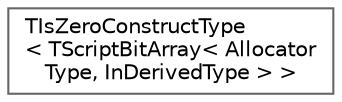 digraph "Graphical Class Hierarchy"
{
 // INTERACTIVE_SVG=YES
 // LATEX_PDF_SIZE
  bgcolor="transparent";
  edge [fontname=Helvetica,fontsize=10,labelfontname=Helvetica,labelfontsize=10];
  node [fontname=Helvetica,fontsize=10,shape=box,height=0.2,width=0.4];
  rankdir="LR";
  Node0 [id="Node000000",label="TIsZeroConstructType\l\< TScriptBitArray\< Allocator\lType, InDerivedType \> \>",height=0.2,width=0.4,color="grey40", fillcolor="white", style="filled",URL="$da/d6d/structTIsZeroConstructType_3_01TScriptBitArray_3_01AllocatorType_00_01InDerivedType_01_4_01_4.html",tooltip=" "];
}
